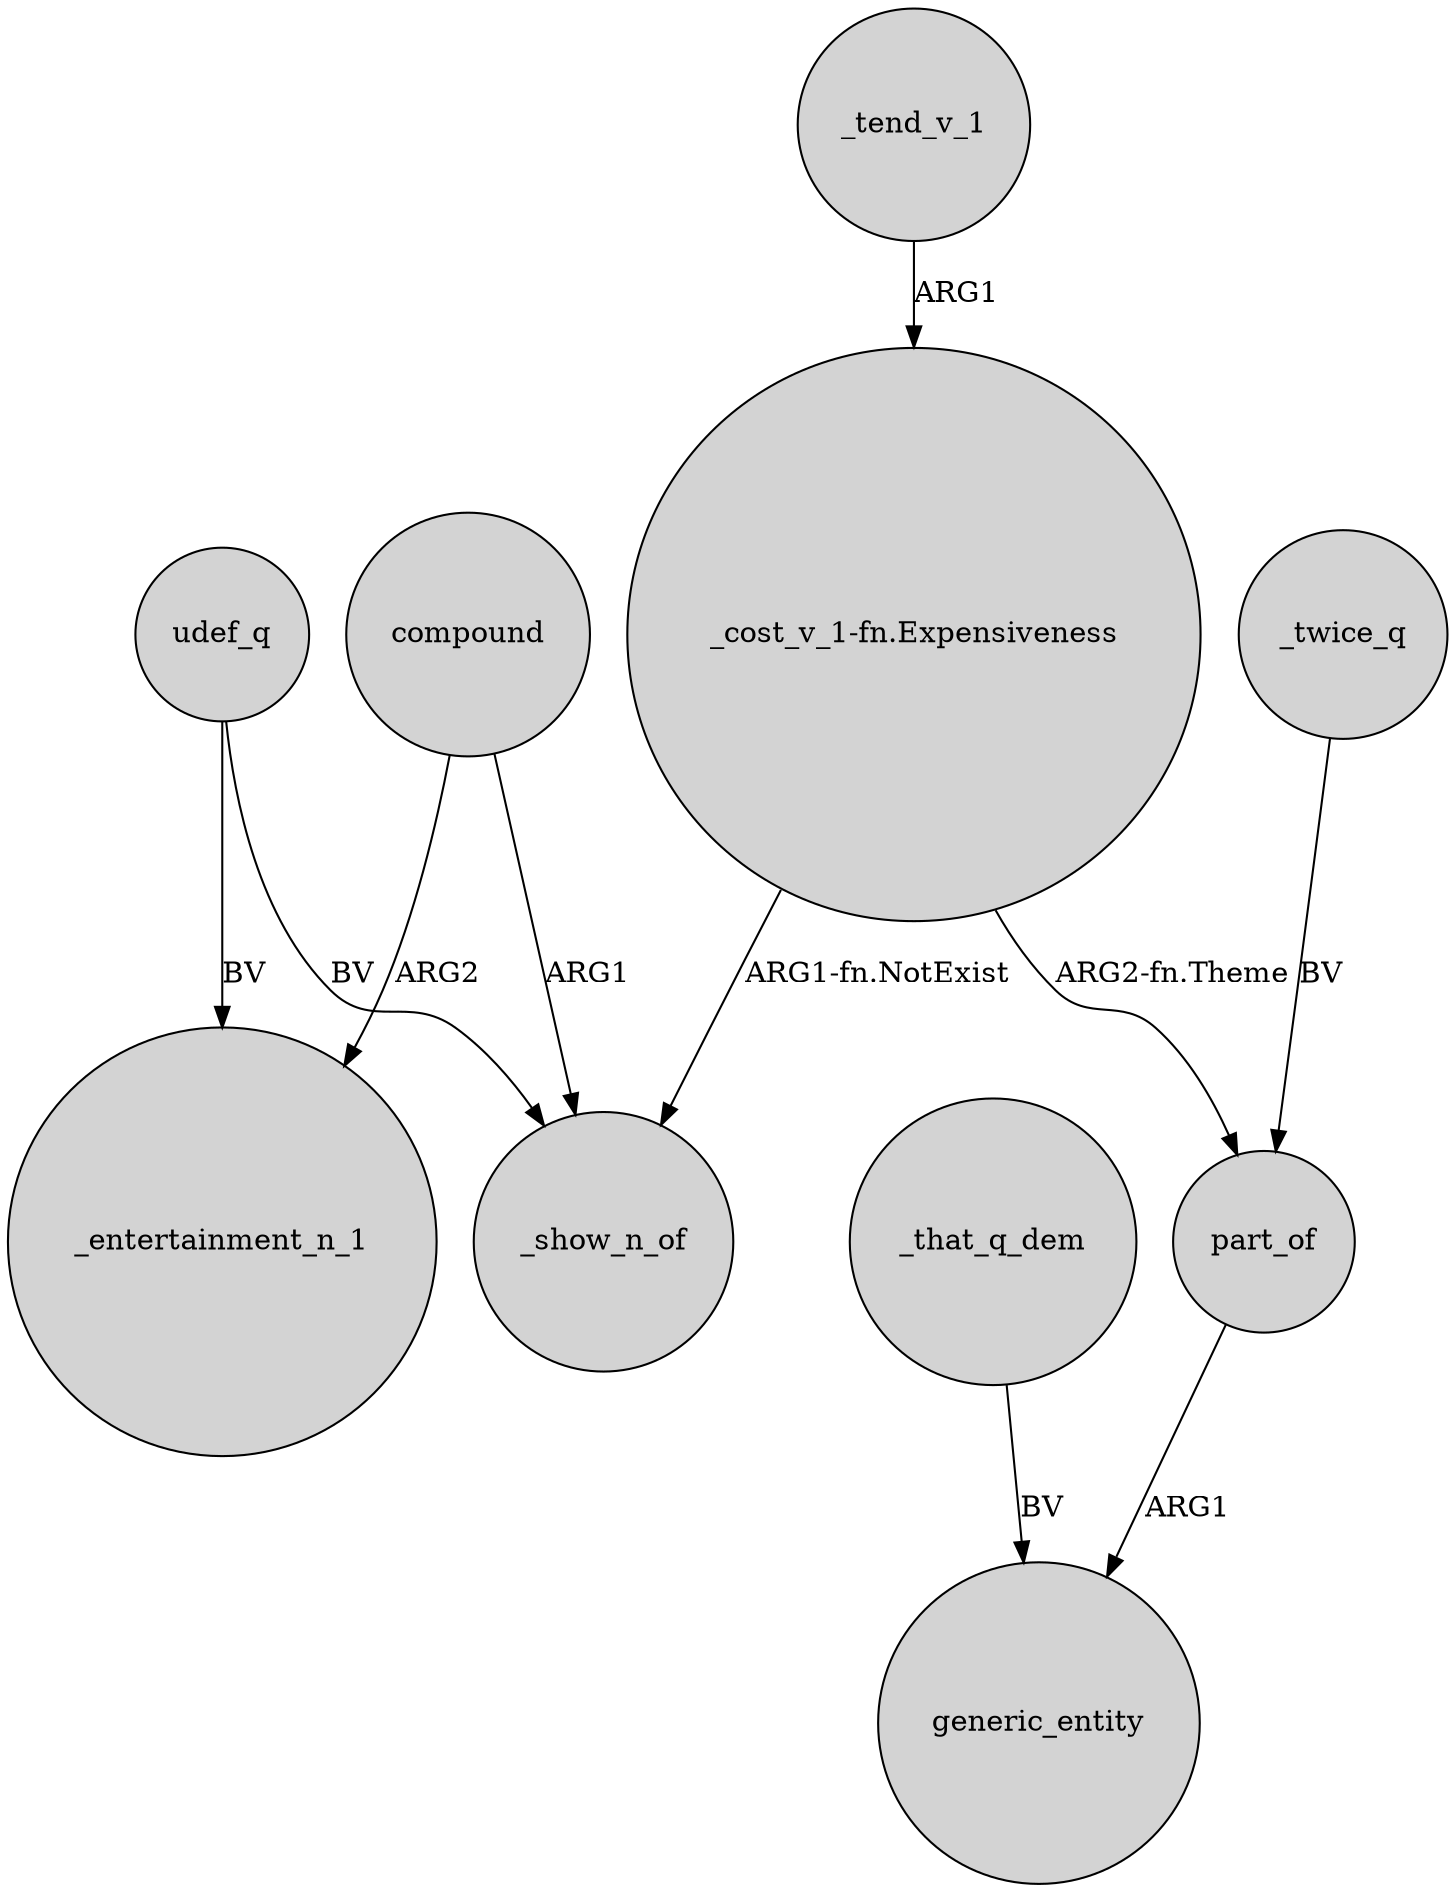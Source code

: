 digraph {
	node [shape=circle style=filled]
	compound -> _show_n_of [label=ARG1]
	udef_q -> _entertainment_n_1 [label=BV]
	"_cost_v_1-fn.Expensiveness" -> _show_n_of [label="ARG1-fn.NotExist"]
	compound -> _entertainment_n_1 [label=ARG2]
	_that_q_dem -> generic_entity [label=BV]
	_twice_q -> part_of [label=BV]
	udef_q -> _show_n_of [label=BV]
	part_of -> generic_entity [label=ARG1]
	_tend_v_1 -> "_cost_v_1-fn.Expensiveness" [label=ARG1]
	"_cost_v_1-fn.Expensiveness" -> part_of [label="ARG2-fn.Theme"]
}
